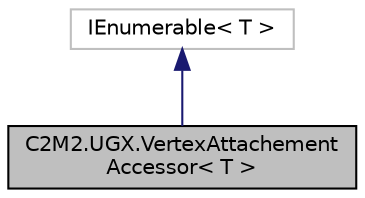 digraph "C2M2.UGX.VertexAttachementAccessor&lt; T &gt;"
{
 // LATEX_PDF_SIZE
  edge [fontname="Helvetica",fontsize="10",labelfontname="Helvetica",labelfontsize="10"];
  node [fontname="Helvetica",fontsize="10",shape=record];
  Node1 [label="C2M2.UGX.VertexAttachement\lAccessor\< T \>",height=0.2,width=0.4,color="black", fillcolor="grey75", style="filled", fontcolor="black",tooltip="VertexAttachmentAcccesor"];
  Node2 -> Node1 [dir="back",color="midnightblue",fontsize="10",style="solid",fontname="Helvetica"];
  Node2 [label="IEnumerable\< T \>",height=0.2,width=0.4,color="grey75", fillcolor="white", style="filled",tooltip=" "];
}
